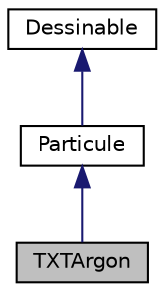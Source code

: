 digraph "TXTArgon"
{
  edge [fontname="Helvetica",fontsize="10",labelfontname="Helvetica",labelfontsize="10"];
  node [fontname="Helvetica",fontsize="10",shape=record];
  Node1 [label="TXTArgon",height=0.2,width=0.4,color="black", fillcolor="grey75", style="filled" fontcolor="black"];
  Node2 -> Node1 [dir="back",color="midnightblue",fontsize="10",style="solid",fontname="Helvetica"];
  Node2 [label="Particule",height=0.2,width=0.4,color="black", fillcolor="white", style="filled",URL="$class_particule.html"];
  Node3 -> Node2 [dir="back",color="midnightblue",fontsize="10",style="solid",fontname="Helvetica"];
  Node3 [label="Dessinable",height=0.2,width=0.4,color="black", fillcolor="white", style="filled",URL="$class_dessinable.html"];
}
